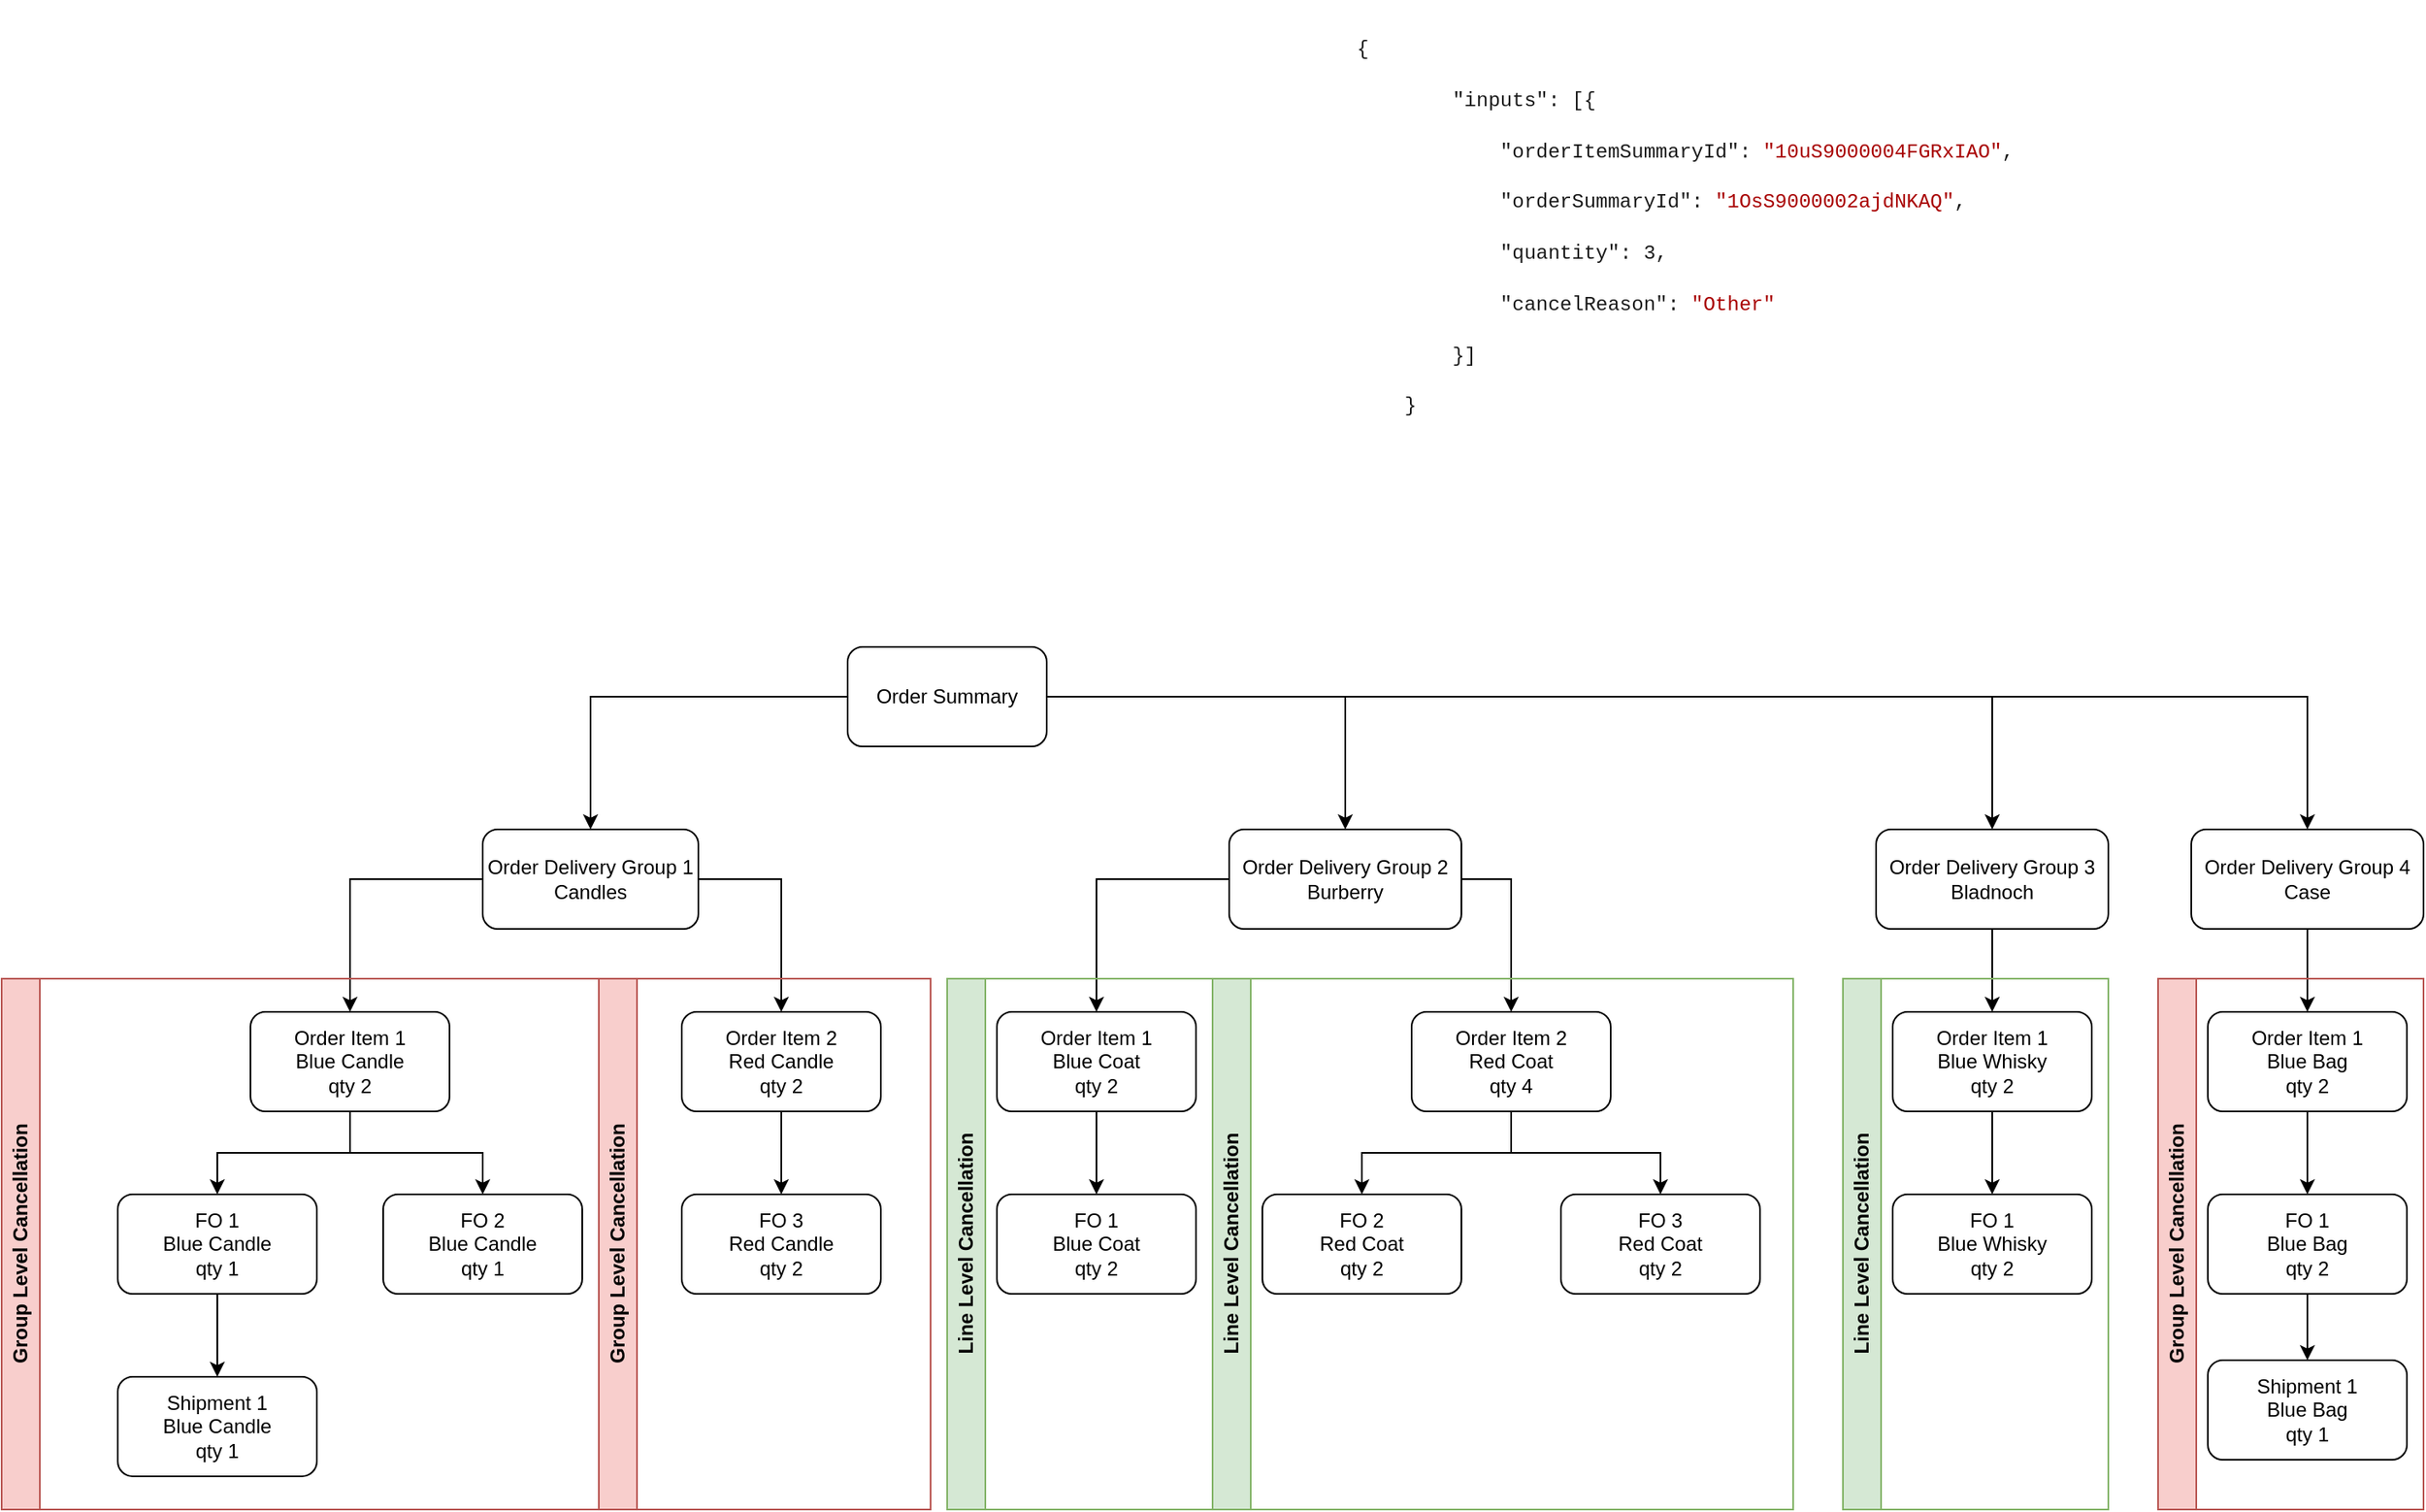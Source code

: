 <mxfile version="24.8.3">
  <diagram name="Page-1" id="1KglCMjbw2oa3tpBQWq3">
    <mxGraphModel dx="2780" dy="2413" grid="1" gridSize="10" guides="1" tooltips="1" connect="1" arrows="1" fold="1" page="1" pageScale="1" pageWidth="827" pageHeight="1169" math="0" shadow="0">
      <root>
        <mxCell id="0" />
        <mxCell id="1" parent="0" />
        <mxCell id="l2u0IBPEadK48gB32KMM-19" style="edgeStyle=orthogonalEdgeStyle;rounded=0;orthogonalLoop=1;jettySize=auto;html=1;entryX=0.5;entryY=0;entryDx=0;entryDy=0;" edge="1" parent="1" source="l2u0IBPEadK48gB32KMM-1" target="l2u0IBPEadK48gB32KMM-2">
          <mxGeometry relative="1" as="geometry" />
        </mxCell>
        <mxCell id="l2u0IBPEadK48gB32KMM-20" style="edgeStyle=orthogonalEdgeStyle;rounded=0;orthogonalLoop=1;jettySize=auto;html=1;" edge="1" parent="1" source="l2u0IBPEadK48gB32KMM-1" target="l2u0IBPEadK48gB32KMM-3">
          <mxGeometry relative="1" as="geometry" />
        </mxCell>
        <mxCell id="l2u0IBPEadK48gB32KMM-47" style="edgeStyle=orthogonalEdgeStyle;rounded=0;orthogonalLoop=1;jettySize=auto;html=1;entryX=0.5;entryY=0;entryDx=0;entryDy=0;" edge="1" parent="1" source="l2u0IBPEadK48gB32KMM-1" target="l2u0IBPEadK48gB32KMM-36">
          <mxGeometry relative="1" as="geometry" />
        </mxCell>
        <mxCell id="l2u0IBPEadK48gB32KMM-54" style="edgeStyle=orthogonalEdgeStyle;rounded=0;orthogonalLoop=1;jettySize=auto;html=1;entryX=0.5;entryY=0;entryDx=0;entryDy=0;" edge="1" parent="1" source="l2u0IBPEadK48gB32KMM-1" target="l2u0IBPEadK48gB32KMM-49">
          <mxGeometry relative="1" as="geometry" />
        </mxCell>
        <mxCell id="l2u0IBPEadK48gB32KMM-1" value="Order Summary" style="rounded=1;whiteSpace=wrap;html=1;" vertex="1" parent="1">
          <mxGeometry x="480" y="210" width="120" height="60" as="geometry" />
        </mxCell>
        <mxCell id="l2u0IBPEadK48gB32KMM-14" style="edgeStyle=orthogonalEdgeStyle;rounded=0;orthogonalLoop=1;jettySize=auto;html=1;" edge="1" parent="1" source="l2u0IBPEadK48gB32KMM-2" target="l2u0IBPEadK48gB32KMM-4">
          <mxGeometry relative="1" as="geometry" />
        </mxCell>
        <mxCell id="l2u0IBPEadK48gB32KMM-15" style="edgeStyle=orthogonalEdgeStyle;rounded=0;orthogonalLoop=1;jettySize=auto;html=1;" edge="1" parent="1" source="l2u0IBPEadK48gB32KMM-2" target="l2u0IBPEadK48gB32KMM-5">
          <mxGeometry relative="1" as="geometry">
            <Array as="points">
              <mxPoint x="440" y="350" />
            </Array>
          </mxGeometry>
        </mxCell>
        <mxCell id="l2u0IBPEadK48gB32KMM-2" value="Order Delivery Group 1&lt;div&gt;Candles&lt;/div&gt;" style="rounded=1;whiteSpace=wrap;html=1;" vertex="1" parent="1">
          <mxGeometry x="260" y="320" width="130" height="60" as="geometry" />
        </mxCell>
        <mxCell id="l2u0IBPEadK48gB32KMM-21" style="edgeStyle=orthogonalEdgeStyle;rounded=0;orthogonalLoop=1;jettySize=auto;html=1;" edge="1" parent="1" source="l2u0IBPEadK48gB32KMM-3" target="l2u0IBPEadK48gB32KMM-6">
          <mxGeometry relative="1" as="geometry">
            <Array as="points">
              <mxPoint x="630" y="350" />
            </Array>
          </mxGeometry>
        </mxCell>
        <mxCell id="l2u0IBPEadK48gB32KMM-22" style="edgeStyle=orthogonalEdgeStyle;rounded=0;orthogonalLoop=1;jettySize=auto;html=1;entryX=0.5;entryY=0;entryDx=0;entryDy=0;" edge="1" parent="1" source="l2u0IBPEadK48gB32KMM-3" target="l2u0IBPEadK48gB32KMM-7">
          <mxGeometry relative="1" as="geometry">
            <Array as="points">
              <mxPoint x="880" y="350" />
            </Array>
          </mxGeometry>
        </mxCell>
        <mxCell id="l2u0IBPEadK48gB32KMM-3" value="Order Delivery Group 2&lt;div&gt;Burberry&lt;/div&gt;" style="rounded=1;whiteSpace=wrap;html=1;" vertex="1" parent="1">
          <mxGeometry x="710" y="320" width="140" height="60" as="geometry" />
        </mxCell>
        <mxCell id="l2u0IBPEadK48gB32KMM-16" style="edgeStyle=orthogonalEdgeStyle;rounded=0;orthogonalLoop=1;jettySize=auto;html=1;entryX=0.5;entryY=0;entryDx=0;entryDy=0;" edge="1" parent="1" source="l2u0IBPEadK48gB32KMM-4" target="l2u0IBPEadK48gB32KMM-8">
          <mxGeometry relative="1" as="geometry" />
        </mxCell>
        <mxCell id="l2u0IBPEadK48gB32KMM-17" style="edgeStyle=orthogonalEdgeStyle;rounded=0;orthogonalLoop=1;jettySize=auto;html=1;entryX=0.5;entryY=0;entryDx=0;entryDy=0;" edge="1" parent="1" source="l2u0IBPEadK48gB32KMM-4" target="l2u0IBPEadK48gB32KMM-9">
          <mxGeometry relative="1" as="geometry" />
        </mxCell>
        <mxCell id="l2u0IBPEadK48gB32KMM-4" value="Order Item 1&lt;div&gt;Blue Candle&lt;/div&gt;&lt;div&gt;qty 2&lt;/div&gt;" style="rounded=1;whiteSpace=wrap;html=1;" vertex="1" parent="1">
          <mxGeometry x="120" y="430" width="120" height="60" as="geometry" />
        </mxCell>
        <mxCell id="l2u0IBPEadK48gB32KMM-18" style="edgeStyle=orthogonalEdgeStyle;rounded=0;orthogonalLoop=1;jettySize=auto;html=1;entryX=0.5;entryY=0;entryDx=0;entryDy=0;" edge="1" parent="1" source="l2u0IBPEadK48gB32KMM-5" target="l2u0IBPEadK48gB32KMM-10">
          <mxGeometry relative="1" as="geometry" />
        </mxCell>
        <mxCell id="l2u0IBPEadK48gB32KMM-5" value="Order Item 2&lt;div&gt;Red Candle&lt;/div&gt;&lt;div&gt;qty 2&lt;/div&gt;" style="rounded=1;whiteSpace=wrap;html=1;" vertex="1" parent="1">
          <mxGeometry x="380" y="430" width="120" height="60" as="geometry" />
        </mxCell>
        <mxCell id="l2u0IBPEadK48gB32KMM-23" style="edgeStyle=orthogonalEdgeStyle;rounded=0;orthogonalLoop=1;jettySize=auto;html=1;entryX=0.5;entryY=0;entryDx=0;entryDy=0;" edge="1" parent="1" source="l2u0IBPEadK48gB32KMM-6" target="l2u0IBPEadK48gB32KMM-11">
          <mxGeometry relative="1" as="geometry" />
        </mxCell>
        <mxCell id="l2u0IBPEadK48gB32KMM-6" value="Order Item 1&lt;div&gt;Blue Coat&lt;/div&gt;&lt;div&gt;qty 2&lt;/div&gt;" style="rounded=1;whiteSpace=wrap;html=1;" vertex="1" parent="1">
          <mxGeometry x="570" y="430" width="120" height="60" as="geometry" />
        </mxCell>
        <mxCell id="l2u0IBPEadK48gB32KMM-24" style="edgeStyle=orthogonalEdgeStyle;rounded=0;orthogonalLoop=1;jettySize=auto;html=1;" edge="1" parent="1" source="l2u0IBPEadK48gB32KMM-7" target="l2u0IBPEadK48gB32KMM-13">
          <mxGeometry relative="1" as="geometry" />
        </mxCell>
        <mxCell id="l2u0IBPEadK48gB32KMM-25" style="edgeStyle=orthogonalEdgeStyle;rounded=0;orthogonalLoop=1;jettySize=auto;html=1;entryX=0.5;entryY=0;entryDx=0;entryDy=0;" edge="1" parent="1" source="l2u0IBPEadK48gB32KMM-7" target="l2u0IBPEadK48gB32KMM-12">
          <mxGeometry relative="1" as="geometry" />
        </mxCell>
        <mxCell id="l2u0IBPEadK48gB32KMM-7" value="Order Item 2&lt;div&gt;Red Coat&lt;/div&gt;&lt;div&gt;qty 4&lt;/div&gt;" style="rounded=1;whiteSpace=wrap;html=1;" vertex="1" parent="1">
          <mxGeometry x="820" y="430" width="120" height="60" as="geometry" />
        </mxCell>
        <mxCell id="l2u0IBPEadK48gB32KMM-27" style="edgeStyle=orthogonalEdgeStyle;rounded=0;orthogonalLoop=1;jettySize=auto;html=1;entryX=0.5;entryY=0;entryDx=0;entryDy=0;" edge="1" parent="1" source="l2u0IBPEadK48gB32KMM-8" target="l2u0IBPEadK48gB32KMM-26">
          <mxGeometry relative="1" as="geometry" />
        </mxCell>
        <mxCell id="l2u0IBPEadK48gB32KMM-8" value="FO 1&lt;div&gt;Blue Candle&lt;/div&gt;&lt;div&gt;qty 1&lt;/div&gt;" style="rounded=1;whiteSpace=wrap;html=1;" vertex="1" parent="1">
          <mxGeometry x="40" y="540" width="120" height="60" as="geometry" />
        </mxCell>
        <mxCell id="l2u0IBPEadK48gB32KMM-9" value="FO 2&lt;div&gt;Blue Candle&lt;/div&gt;&lt;div&gt;qty 1&lt;/div&gt;" style="rounded=1;whiteSpace=wrap;html=1;" vertex="1" parent="1">
          <mxGeometry x="200" y="540" width="120" height="60" as="geometry" />
        </mxCell>
        <mxCell id="l2u0IBPEadK48gB32KMM-10" value="FO 3&lt;div&gt;Red Candle&lt;/div&gt;&lt;div&gt;qty 2&lt;/div&gt;" style="rounded=1;whiteSpace=wrap;html=1;" vertex="1" parent="1">
          <mxGeometry x="380" y="540" width="120" height="60" as="geometry" />
        </mxCell>
        <mxCell id="l2u0IBPEadK48gB32KMM-11" value="FO 1&lt;div&gt;Blue Coat&lt;/div&gt;&lt;div&gt;qty 2&lt;/div&gt;" style="rounded=1;whiteSpace=wrap;html=1;" vertex="1" parent="1">
          <mxGeometry x="570" y="540" width="120" height="60" as="geometry" />
        </mxCell>
        <mxCell id="l2u0IBPEadK48gB32KMM-12" value="FO 2&lt;div&gt;Red Coat&lt;/div&gt;&lt;div&gt;qty 2&lt;/div&gt;" style="rounded=1;whiteSpace=wrap;html=1;" vertex="1" parent="1">
          <mxGeometry x="730" y="540" width="120" height="60" as="geometry" />
        </mxCell>
        <mxCell id="l2u0IBPEadK48gB32KMM-13" value="FO 3&lt;div&gt;Red Coat&lt;/div&gt;&lt;div&gt;qty 2&lt;/div&gt;" style="rounded=1;whiteSpace=wrap;html=1;" vertex="1" parent="1">
          <mxGeometry x="910" y="540" width="120" height="60" as="geometry" />
        </mxCell>
        <mxCell id="l2u0IBPEadK48gB32KMM-26" value="Shipment 1&lt;div&gt;Blue Candle&lt;/div&gt;&lt;div&gt;qty 1&lt;/div&gt;" style="rounded=1;whiteSpace=wrap;html=1;" vertex="1" parent="1">
          <mxGeometry x="40" y="650" width="120" height="60" as="geometry" />
        </mxCell>
        <mxCell id="l2u0IBPEadK48gB32KMM-28" value="Group Level Cancellation" style="swimlane;horizontal=0;whiteSpace=wrap;html=1;fillColor=#f8cecc;strokeColor=#b85450;" vertex="1" parent="1">
          <mxGeometry x="-30" y="410" width="360" height="320" as="geometry" />
        </mxCell>
        <mxCell id="l2u0IBPEadK48gB32KMM-29" value="Group Level Cancellation" style="swimlane;horizontal=0;whiteSpace=wrap;html=1;fillColor=#f8cecc;strokeColor=#b85450;" vertex="1" parent="1">
          <mxGeometry x="330" y="410" width="200" height="320" as="geometry" />
        </mxCell>
        <mxCell id="l2u0IBPEadK48gB32KMM-30" value="Line Level Cancellation" style="swimlane;horizontal=0;whiteSpace=wrap;html=1;fillColor=#d5e8d4;strokeColor=#82b366;" vertex="1" parent="1">
          <mxGeometry x="540" y="410" width="160" height="320" as="geometry" />
        </mxCell>
        <mxCell id="l2u0IBPEadK48gB32KMM-31" value="Line Level Cancellation" style="swimlane;horizontal=0;whiteSpace=wrap;html=1;fillColor=#d5e8d4;strokeColor=#82b366;" vertex="1" parent="1">
          <mxGeometry x="700" y="410" width="350" height="320" as="geometry" />
        </mxCell>
        <mxCell id="l2u0IBPEadK48gB32KMM-33" value="&lt;pre class=&quot;hljs&quot; style=&quot;box-sizing: border-box; display: block; overflow-x: auto; padding: 15px; color: rgba(255, 255, 255, 0.95); text-size-adjust: none; margin: 0px 32px 16px 0px; font-size: 0.75rem; white-space: pre; overflow-wrap: normal; background-color: transparent; border-radius: 2px; font-style: normal; font-variant-ligatures: normal; font-variant-caps: normal; font-weight: 400; letter-spacing: normal; orphans: 2; text-align: start; text-indent: 0px; text-transform: none; widows: 2; word-spacing: 0px; -webkit-text-stroke-width: 0px; text-decoration-thickness: initial; text-decoration-style: initial; text-decoration-color: initial;&quot;&gt;&lt;code class=&quot;json&quot; style=&quot;box-sizing: border-box; font-family: Menlo, Consolas, &amp;quot;Courier New&amp;quot;, monospace; font-size: inherit; background-color: transparent; color: var(--text-primary-color,rgba(0, 0, 0, .9)); padding: 0px; border-radius: 2px;&quot;&gt;{&lt;br&gt;    &lt;br&gt;        &lt;span class=&quot;hljs-attr&quot; style=&quot;box-sizing: border-box;&quot;&gt;&quot;inputs&quot;&lt;/span&gt;: [{&lt;br&gt;    &lt;br&gt;            &lt;span class=&quot;hljs-attr&quot; style=&quot;box-sizing: border-box;&quot;&gt;&quot;orderItemSummaryId&quot;&lt;/span&gt;: &lt;span class=&quot;hljs-string&quot; style=&quot;box-sizing: border-box; color: rgba(var(--palette-accent1-dark,168, 0, 0),1);&quot;&gt;&quot;10uS9000004FGRxIAO&quot;&lt;/span&gt;,&lt;br&gt;    &lt;br&gt;            &lt;span class=&quot;hljs-attr&quot; style=&quot;box-sizing: border-box;&quot;&gt;&quot;orderSummaryId&quot;&lt;/span&gt;: &lt;span class=&quot;hljs-string&quot; style=&quot;box-sizing: border-box; color: rgba(var(--palette-accent1-dark,168, 0, 0),1);&quot;&gt;&quot;1OsS9000002ajdNKAQ&quot;&lt;/span&gt;,&lt;br&gt;    &lt;br&gt;            &lt;span class=&quot;hljs-attr&quot; style=&quot;box-sizing: border-box;&quot;&gt;&quot;quantity&quot;&lt;/span&gt;: 3,&lt;br&gt;    &lt;br&gt;            &lt;span class=&quot;hljs-attr&quot; style=&quot;box-sizing: border-box;&quot;&gt;&quot;cancelReason&quot;&lt;/span&gt;: &lt;span class=&quot;hljs-string&quot; style=&quot;box-sizing: border-box; color: rgba(var(--palette-accent1-dark,168, 0, 0),1);&quot;&gt;&quot;Other&quot;&lt;/span&gt;&lt;br&gt;    &lt;br&gt;        }]&lt;br&gt;    &lt;br&gt;    }&lt;/code&gt;&lt;/pre&gt;" style="text;whiteSpace=wrap;html=1;" vertex="1" parent="1">
          <mxGeometry x="770" y="-180" width="490" height="290" as="geometry" />
        </mxCell>
        <mxCell id="l2u0IBPEadK48gB32KMM-34" style="edgeStyle=orthogonalEdgeStyle;rounded=0;orthogonalLoop=1;jettySize=auto;html=1;" edge="1" parent="1" source="l2u0IBPEadK48gB32KMM-36" target="l2u0IBPEadK48gB32KMM-38">
          <mxGeometry relative="1" as="geometry">
            <Array as="points">
              <mxPoint x="1170" y="350" />
            </Array>
          </mxGeometry>
        </mxCell>
        <mxCell id="l2u0IBPEadK48gB32KMM-36" value="Order Delivery Group 3&lt;div&gt;Bladnoch&lt;/div&gt;" style="rounded=1;whiteSpace=wrap;html=1;" vertex="1" parent="1">
          <mxGeometry x="1100" y="320" width="140" height="60" as="geometry" />
        </mxCell>
        <mxCell id="l2u0IBPEadK48gB32KMM-37" style="edgeStyle=orthogonalEdgeStyle;rounded=0;orthogonalLoop=1;jettySize=auto;html=1;entryX=0.5;entryY=0;entryDx=0;entryDy=0;" edge="1" parent="1" source="l2u0IBPEadK48gB32KMM-38" target="l2u0IBPEadK48gB32KMM-42">
          <mxGeometry relative="1" as="geometry" />
        </mxCell>
        <mxCell id="l2u0IBPEadK48gB32KMM-38" value="Order Item 1&lt;div&gt;Blue Whisky&lt;/div&gt;&lt;div&gt;qty 2&lt;/div&gt;" style="rounded=1;whiteSpace=wrap;html=1;" vertex="1" parent="1">
          <mxGeometry x="1110" y="430" width="120" height="60" as="geometry" />
        </mxCell>
        <mxCell id="l2u0IBPEadK48gB32KMM-42" value="FO 1&lt;div&gt;&lt;div&gt;Blue Whisky&lt;/div&gt;&lt;div&gt;qty 2&lt;/div&gt;&lt;/div&gt;" style="rounded=1;whiteSpace=wrap;html=1;" vertex="1" parent="1">
          <mxGeometry x="1110" y="540" width="120" height="60" as="geometry" />
        </mxCell>
        <mxCell id="l2u0IBPEadK48gB32KMM-45" value="Line Level Cancellation" style="swimlane;horizontal=0;whiteSpace=wrap;html=1;fillColor=#d5e8d4;strokeColor=#82b366;" vertex="1" parent="1">
          <mxGeometry x="1080" y="410" width="160" height="320" as="geometry" />
        </mxCell>
        <mxCell id="l2u0IBPEadK48gB32KMM-48" style="edgeStyle=orthogonalEdgeStyle;rounded=0;orthogonalLoop=1;jettySize=auto;html=1;" edge="1" parent="1" source="l2u0IBPEadK48gB32KMM-49" target="l2u0IBPEadK48gB32KMM-51">
          <mxGeometry relative="1" as="geometry">
            <Array as="points">
              <mxPoint x="1360" y="350" />
            </Array>
          </mxGeometry>
        </mxCell>
        <mxCell id="l2u0IBPEadK48gB32KMM-49" value="Order Delivery Group 4&lt;div&gt;Case&lt;/div&gt;" style="rounded=1;whiteSpace=wrap;html=1;" vertex="1" parent="1">
          <mxGeometry x="1290" y="320" width="140" height="60" as="geometry" />
        </mxCell>
        <mxCell id="l2u0IBPEadK48gB32KMM-50" style="edgeStyle=orthogonalEdgeStyle;rounded=0;orthogonalLoop=1;jettySize=auto;html=1;entryX=0.5;entryY=0;entryDx=0;entryDy=0;" edge="1" parent="1" source="l2u0IBPEadK48gB32KMM-51" target="l2u0IBPEadK48gB32KMM-52">
          <mxGeometry relative="1" as="geometry" />
        </mxCell>
        <mxCell id="l2u0IBPEadK48gB32KMM-51" value="Order Item 1&lt;div&gt;Blue Bag&lt;/div&gt;&lt;div&gt;qty 2&lt;/div&gt;" style="rounded=1;whiteSpace=wrap;html=1;" vertex="1" parent="1">
          <mxGeometry x="1300" y="430" width="120" height="60" as="geometry" />
        </mxCell>
        <mxCell id="l2u0IBPEadK48gB32KMM-57" style="edgeStyle=orthogonalEdgeStyle;rounded=0;orthogonalLoop=1;jettySize=auto;html=1;entryX=0.5;entryY=0;entryDx=0;entryDy=0;" edge="1" parent="1" source="l2u0IBPEadK48gB32KMM-52" target="l2u0IBPEadK48gB32KMM-55">
          <mxGeometry relative="1" as="geometry" />
        </mxCell>
        <mxCell id="l2u0IBPEadK48gB32KMM-52" value="FO 1&lt;div&gt;&lt;div&gt;Blue Bag&lt;/div&gt;&lt;div&gt;qty 2&lt;/div&gt;&lt;/div&gt;" style="rounded=1;whiteSpace=wrap;html=1;" vertex="1" parent="1">
          <mxGeometry x="1300" y="540" width="120" height="60" as="geometry" />
        </mxCell>
        <mxCell id="l2u0IBPEadK48gB32KMM-53" value="Group Level Cancellation" style="swimlane;horizontal=0;whiteSpace=wrap;html=1;fillColor=#f8cecc;strokeColor=#b85450;" vertex="1" parent="1">
          <mxGeometry x="1270" y="410" width="160" height="320" as="geometry" />
        </mxCell>
        <mxCell id="l2u0IBPEadK48gB32KMM-55" value="Shipment 1&lt;div&gt;Blue Bag&lt;/div&gt;&lt;div&gt;qty 1&lt;/div&gt;" style="rounded=1;whiteSpace=wrap;html=1;" vertex="1" parent="l2u0IBPEadK48gB32KMM-53">
          <mxGeometry x="30" y="230" width="120" height="60" as="geometry" />
        </mxCell>
      </root>
    </mxGraphModel>
  </diagram>
</mxfile>
